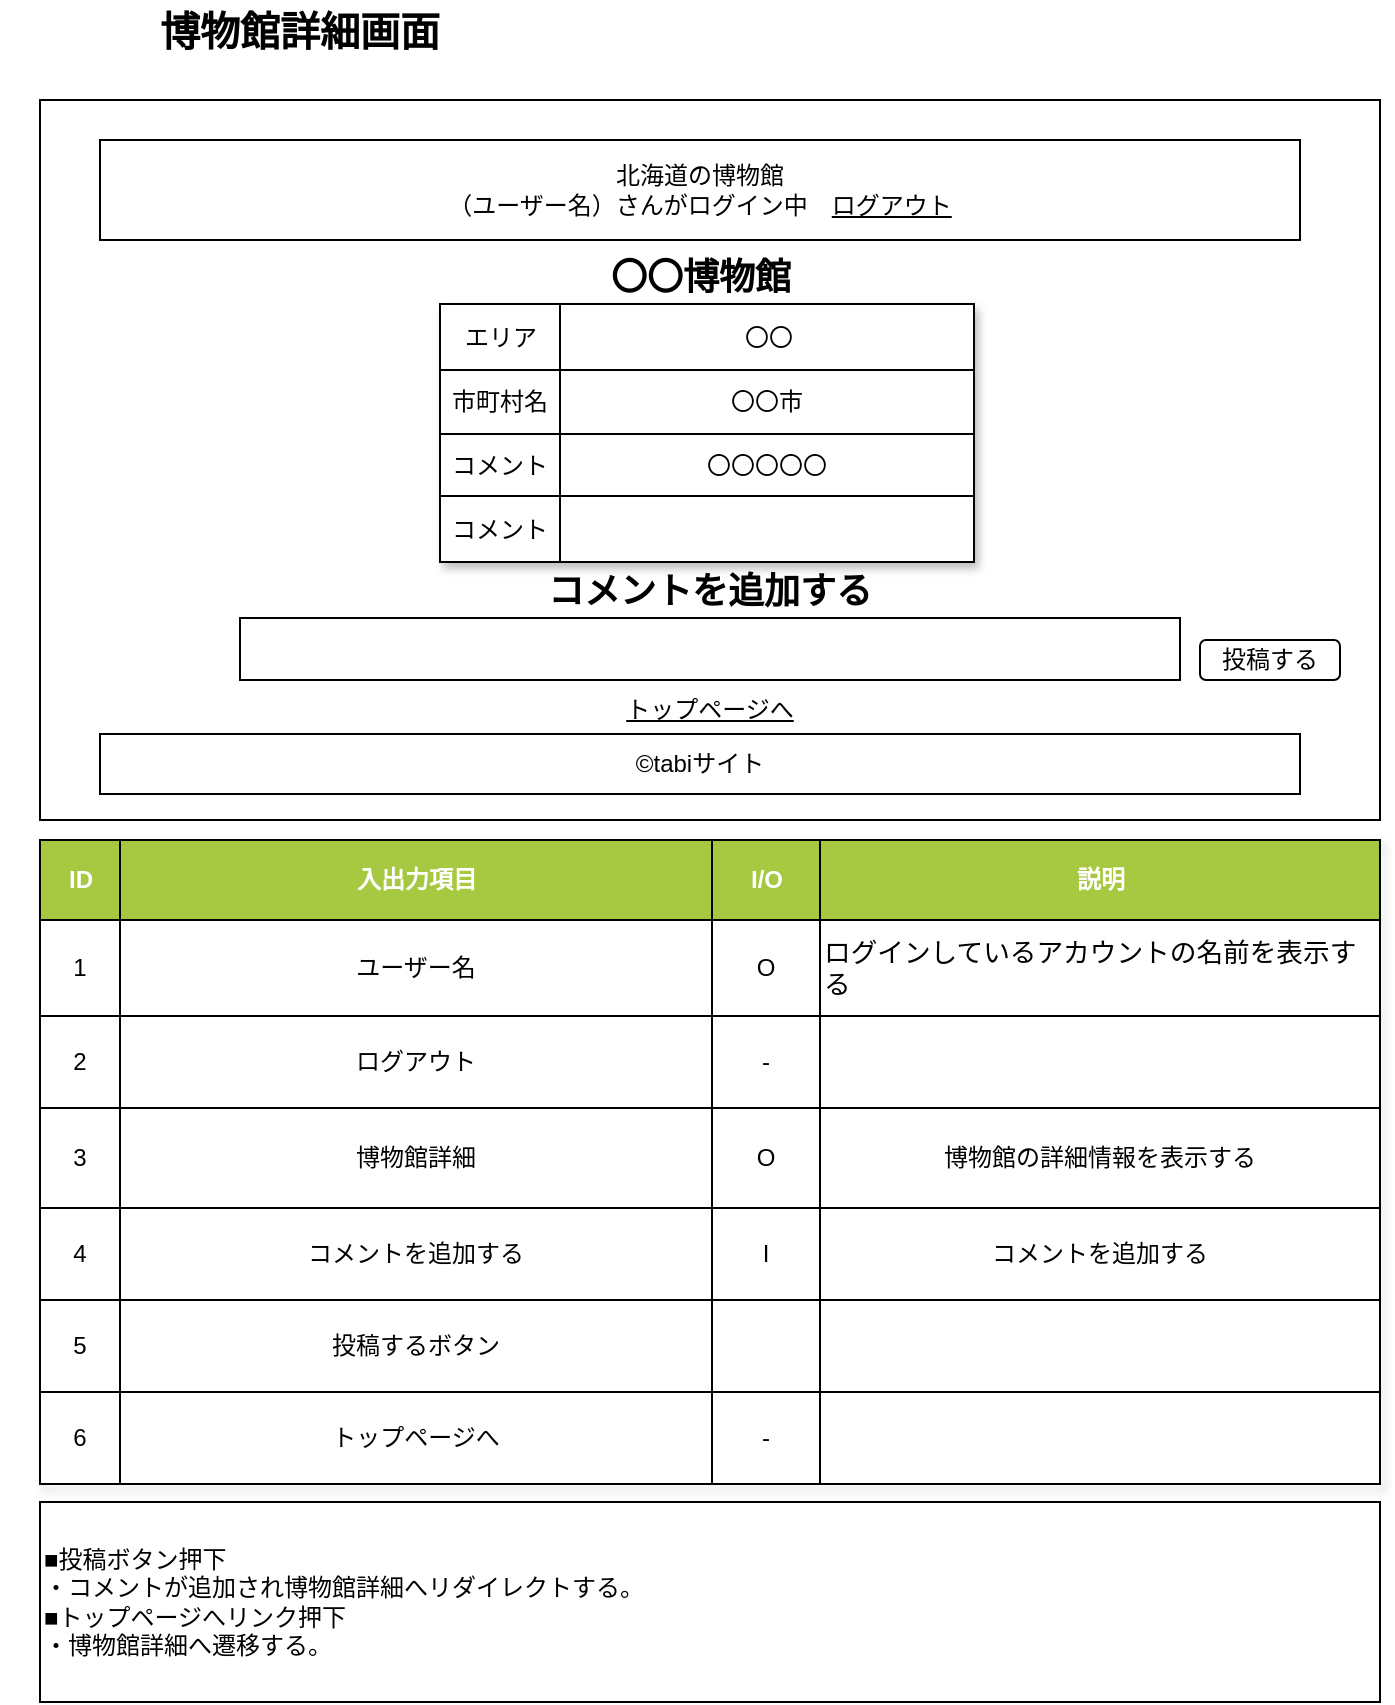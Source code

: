 <mxfile version="26.0.3">
  <diagram name="ページ1" id="6M4JSA04o4tSZDQqxiXd">
    <mxGraphModel dx="1134" dy="741" grid="1" gridSize="10" guides="1" tooltips="1" connect="1" arrows="1" fold="1" page="1" pageScale="1" pageWidth="827" pageHeight="1169" math="0" shadow="0">
      <root>
        <mxCell id="0" />
        <mxCell id="1" parent="0" />
        <mxCell id="Y2NJh6qbAwVFAdcovBLI-7" value="" style="rounded=0;whiteSpace=wrap;html=1;" parent="1" vertex="1">
          <mxGeometry x="40" y="61" width="670" height="360" as="geometry" />
        </mxCell>
        <mxCell id="Y2NJh6qbAwVFAdcovBLI-1" value="北海道の博物館&lt;div&gt;（ユーザー名）さんがログイン中　&lt;u&gt;ログアウト&lt;/u&gt;&lt;/div&gt;" style="rounded=0;whiteSpace=wrap;html=1;" parent="1" vertex="1">
          <mxGeometry x="70" y="81" width="600" height="50" as="geometry" />
        </mxCell>
        <mxCell id="Y2NJh6qbAwVFAdcovBLI-6" value="©tabiサイト" style="rounded=0;whiteSpace=wrap;html=1;" parent="1" vertex="1">
          <mxGeometry x="70" y="378" width="600" height="30" as="geometry" />
        </mxCell>
        <mxCell id="Y2NJh6qbAwVFAdcovBLI-8" value="博物館詳細画面" style="text;html=1;align=center;verticalAlign=middle;whiteSpace=wrap;rounded=0;fontStyle=1;fontSize=20;" parent="1" vertex="1">
          <mxGeometry x="20" y="11" width="300" height="30" as="geometry" />
        </mxCell>
        <mxCell id="Y2NJh6qbAwVFAdcovBLI-9" value="Assets" style="childLayout=tableLayout;recursiveResize=0;strokeColor=default;fillColor=none;shadow=1;labelBackgroundColor=none;" parent="1" vertex="1">
          <mxGeometry x="40" y="431" width="670" height="322" as="geometry" />
        </mxCell>
        <mxCell id="Y2NJh6qbAwVFAdcovBLI-10" style="shape=tableRow;horizontal=0;startSize=0;swimlaneHead=0;swimlaneBody=0;top=0;left=0;bottom=0;right=0;dropTarget=0;collapsible=0;recursiveResize=0;expand=0;fontStyle=0;strokeColor=inherit;fillColor=#ffffff;" parent="Y2NJh6qbAwVFAdcovBLI-9" vertex="1">
          <mxGeometry width="670" height="40" as="geometry" />
        </mxCell>
        <mxCell id="Y2NJh6qbAwVFAdcovBLI-11" value="ID" style="connectable=0;recursiveResize=0;strokeColor=inherit;fillColor=#A7C942;align=center;fontStyle=1;fontColor=#FFFFFF;html=1;" parent="Y2NJh6qbAwVFAdcovBLI-10" vertex="1">
          <mxGeometry width="40" height="40" as="geometry">
            <mxRectangle width="40" height="40" as="alternateBounds" />
          </mxGeometry>
        </mxCell>
        <mxCell id="Y2NJh6qbAwVFAdcovBLI-12" value="入出力項目" style="connectable=0;recursiveResize=0;strokeColor=inherit;fillColor=#A7C942;align=center;fontStyle=1;fontColor=#FFFFFF;html=1;" parent="Y2NJh6qbAwVFAdcovBLI-10" vertex="1">
          <mxGeometry x="40" width="296" height="40" as="geometry">
            <mxRectangle width="296" height="40" as="alternateBounds" />
          </mxGeometry>
        </mxCell>
        <mxCell id="Y2NJh6qbAwVFAdcovBLI-13" value="I/O" style="connectable=0;recursiveResize=0;strokeColor=inherit;fillColor=#A7C942;align=center;fontStyle=1;fontColor=#FFFFFF;html=1;" parent="Y2NJh6qbAwVFAdcovBLI-10" vertex="1">
          <mxGeometry x="336" width="54" height="40" as="geometry">
            <mxRectangle width="54" height="40" as="alternateBounds" />
          </mxGeometry>
        </mxCell>
        <mxCell id="Y2NJh6qbAwVFAdcovBLI-30" value="説明" style="connectable=0;recursiveResize=0;strokeColor=inherit;fillColor=#A7C942;align=center;fontStyle=1;fontColor=#FFFFFF;html=1;" parent="Y2NJh6qbAwVFAdcovBLI-10" vertex="1">
          <mxGeometry x="390" width="280" height="40" as="geometry">
            <mxRectangle width="280" height="40" as="alternateBounds" />
          </mxGeometry>
        </mxCell>
        <mxCell id="Y2NJh6qbAwVFAdcovBLI-14" value="" style="shape=tableRow;horizontal=0;startSize=0;swimlaneHead=0;swimlaneBody=0;top=0;left=0;bottom=0;right=0;dropTarget=0;collapsible=0;recursiveResize=0;expand=0;fontStyle=0;strokeColor=inherit;fillColor=#ffffff;" parent="Y2NJh6qbAwVFAdcovBLI-9" vertex="1">
          <mxGeometry y="40" width="670" height="48" as="geometry" />
        </mxCell>
        <mxCell id="Y2NJh6qbAwVFAdcovBLI-15" value="1" style="connectable=0;recursiveResize=0;align=center;whiteSpace=wrap;html=1;" parent="Y2NJh6qbAwVFAdcovBLI-14" vertex="1">
          <mxGeometry width="40" height="48" as="geometry">
            <mxRectangle width="40" height="48" as="alternateBounds" />
          </mxGeometry>
        </mxCell>
        <mxCell id="Y2NJh6qbAwVFAdcovBLI-16" value="ユーザー名" style="connectable=0;recursiveResize=0;align=center;whiteSpace=wrap;html=1;" parent="Y2NJh6qbAwVFAdcovBLI-14" vertex="1">
          <mxGeometry x="40" width="296" height="48" as="geometry">
            <mxRectangle width="296" height="48" as="alternateBounds" />
          </mxGeometry>
        </mxCell>
        <mxCell id="Y2NJh6qbAwVFAdcovBLI-17" value="O" style="connectable=0;recursiveResize=0;align=center;whiteSpace=wrap;html=1;" parent="Y2NJh6qbAwVFAdcovBLI-14" vertex="1">
          <mxGeometry x="336" width="54" height="48" as="geometry">
            <mxRectangle width="54" height="48" as="alternateBounds" />
          </mxGeometry>
        </mxCell>
        <mxCell id="Y2NJh6qbAwVFAdcovBLI-31" value="&lt;span id=&quot;docs-internal-guid-e7bd700f-7fff-596b-55c4-641bc872b343&quot;&gt;&lt;span style=&quot;font-size: 10pt; font-family: Arial, sans-serif; background-color: transparent; font-variant-numeric: normal; font-variant-east-asian: normal; font-variant-alternates: normal; font-variant-position: normal; vertical-align: baseline; white-space-collapse: preserve;&quot;&gt;ログインしているアカウントの名前を表示する&lt;/span&gt;&lt;/span&gt;" style="connectable=0;recursiveResize=0;align=left;whiteSpace=wrap;html=1;" parent="Y2NJh6qbAwVFAdcovBLI-14" vertex="1">
          <mxGeometry x="390" width="280" height="48" as="geometry">
            <mxRectangle width="280" height="48" as="alternateBounds" />
          </mxGeometry>
        </mxCell>
        <mxCell id="Y2NJh6qbAwVFAdcovBLI-18" value="" style="shape=tableRow;horizontal=0;startSize=0;swimlaneHead=0;swimlaneBody=0;top=0;left=0;bottom=0;right=0;dropTarget=0;collapsible=0;recursiveResize=0;expand=0;fontStyle=1;strokeColor=inherit;fillColor=#EAF2D3;" parent="Y2NJh6qbAwVFAdcovBLI-9" vertex="1">
          <mxGeometry y="88" width="670" height="46" as="geometry" />
        </mxCell>
        <mxCell id="Y2NJh6qbAwVFAdcovBLI-19" value="2" style="connectable=0;recursiveResize=0;whiteSpace=wrap;html=1;" parent="Y2NJh6qbAwVFAdcovBLI-18" vertex="1">
          <mxGeometry width="40" height="46" as="geometry">
            <mxRectangle width="40" height="46" as="alternateBounds" />
          </mxGeometry>
        </mxCell>
        <mxCell id="Y2NJh6qbAwVFAdcovBLI-20" value="ログアウト" style="connectable=0;recursiveResize=0;whiteSpace=wrap;html=1;" parent="Y2NJh6qbAwVFAdcovBLI-18" vertex="1">
          <mxGeometry x="40" width="296" height="46" as="geometry">
            <mxRectangle width="296" height="46" as="alternateBounds" />
          </mxGeometry>
        </mxCell>
        <mxCell id="Y2NJh6qbAwVFAdcovBLI-21" value="-" style="connectable=0;recursiveResize=0;whiteSpace=wrap;html=1;" parent="Y2NJh6qbAwVFAdcovBLI-18" vertex="1">
          <mxGeometry x="336" width="54" height="46" as="geometry">
            <mxRectangle width="54" height="46" as="alternateBounds" />
          </mxGeometry>
        </mxCell>
        <mxCell id="Y2NJh6qbAwVFAdcovBLI-32" style="connectable=0;recursiveResize=0;whiteSpace=wrap;html=1;" parent="Y2NJh6qbAwVFAdcovBLI-18" vertex="1">
          <mxGeometry x="390" width="280" height="46" as="geometry">
            <mxRectangle width="280" height="46" as="alternateBounds" />
          </mxGeometry>
        </mxCell>
        <mxCell id="Y2NJh6qbAwVFAdcovBLI-22" value="" style="shape=tableRow;horizontal=0;startSize=0;swimlaneHead=0;swimlaneBody=0;top=0;left=0;bottom=0;right=0;dropTarget=0;collapsible=0;recursiveResize=0;expand=0;fontStyle=0;strokeColor=inherit;fillColor=#ffffff;" parent="Y2NJh6qbAwVFAdcovBLI-9" vertex="1">
          <mxGeometry y="134" width="670" height="50" as="geometry" />
        </mxCell>
        <mxCell id="Y2NJh6qbAwVFAdcovBLI-23" value="3" style="connectable=0;recursiveResize=0;fontStyle=0;align=center;whiteSpace=wrap;html=1;" parent="Y2NJh6qbAwVFAdcovBLI-22" vertex="1">
          <mxGeometry width="40" height="50" as="geometry">
            <mxRectangle width="40" height="50" as="alternateBounds" />
          </mxGeometry>
        </mxCell>
        <mxCell id="Y2NJh6qbAwVFAdcovBLI-24" value="博物館詳細" style="connectable=0;recursiveResize=0;fontStyle=0;align=center;whiteSpace=wrap;html=1;" parent="Y2NJh6qbAwVFAdcovBLI-22" vertex="1">
          <mxGeometry x="40" width="296" height="50" as="geometry">
            <mxRectangle width="296" height="50" as="alternateBounds" />
          </mxGeometry>
        </mxCell>
        <mxCell id="Y2NJh6qbAwVFAdcovBLI-25" value="O" style="connectable=0;recursiveResize=0;fontStyle=0;align=center;whiteSpace=wrap;html=1;" parent="Y2NJh6qbAwVFAdcovBLI-22" vertex="1">
          <mxGeometry x="336" width="54" height="50" as="geometry">
            <mxRectangle width="54" height="50" as="alternateBounds" />
          </mxGeometry>
        </mxCell>
        <mxCell id="Y2NJh6qbAwVFAdcovBLI-33" value="博物館の詳細情報を表示する" style="connectable=0;recursiveResize=0;fontStyle=0;align=center;whiteSpace=wrap;html=1;" parent="Y2NJh6qbAwVFAdcovBLI-22" vertex="1">
          <mxGeometry x="390" width="280" height="50" as="geometry">
            <mxRectangle width="280" height="50" as="alternateBounds" />
          </mxGeometry>
        </mxCell>
        <mxCell id="Y2NJh6qbAwVFAdcovBLI-26" value="" style="shape=tableRow;horizontal=0;startSize=0;swimlaneHead=0;swimlaneBody=0;top=0;left=0;bottom=0;right=0;dropTarget=0;collapsible=0;recursiveResize=0;expand=0;fontStyle=1;strokeColor=inherit;fillColor=#EAF2D3;" parent="Y2NJh6qbAwVFAdcovBLI-9" vertex="1">
          <mxGeometry y="184" width="670" height="46" as="geometry" />
        </mxCell>
        <mxCell id="Y2NJh6qbAwVFAdcovBLI-27" value="4" style="connectable=0;recursiveResize=0;whiteSpace=wrap;html=1;" parent="Y2NJh6qbAwVFAdcovBLI-26" vertex="1">
          <mxGeometry width="40" height="46" as="geometry">
            <mxRectangle width="40" height="46" as="alternateBounds" />
          </mxGeometry>
        </mxCell>
        <mxCell id="Y2NJh6qbAwVFAdcovBLI-28" value="コメントを追加する" style="connectable=0;recursiveResize=0;whiteSpace=wrap;html=1;" parent="Y2NJh6qbAwVFAdcovBLI-26" vertex="1">
          <mxGeometry x="40" width="296" height="46" as="geometry">
            <mxRectangle width="296" height="46" as="alternateBounds" />
          </mxGeometry>
        </mxCell>
        <mxCell id="Y2NJh6qbAwVFAdcovBLI-29" value="I" style="connectable=0;recursiveResize=0;whiteSpace=wrap;html=1;" parent="Y2NJh6qbAwVFAdcovBLI-26" vertex="1">
          <mxGeometry x="336" width="54" height="46" as="geometry">
            <mxRectangle width="54" height="46" as="alternateBounds" />
          </mxGeometry>
        </mxCell>
        <mxCell id="Y2NJh6qbAwVFAdcovBLI-34" value="コメントを追加する" style="connectable=0;recursiveResize=0;whiteSpace=wrap;html=1;" parent="Y2NJh6qbAwVFAdcovBLI-26" vertex="1">
          <mxGeometry x="390" width="280" height="46" as="geometry">
            <mxRectangle width="280" height="46" as="alternateBounds" />
          </mxGeometry>
        </mxCell>
        <mxCell id="Y2NJh6qbAwVFAdcovBLI-35" style="shape=tableRow;horizontal=0;startSize=0;swimlaneHead=0;swimlaneBody=0;top=0;left=0;bottom=0;right=0;dropTarget=0;collapsible=0;recursiveResize=0;expand=0;fontStyle=1;strokeColor=inherit;fillColor=#EAF2D3;" parent="Y2NJh6qbAwVFAdcovBLI-9" vertex="1">
          <mxGeometry y="230" width="670" height="46" as="geometry" />
        </mxCell>
        <mxCell id="Y2NJh6qbAwVFAdcovBLI-36" value="5" style="connectable=0;recursiveResize=0;whiteSpace=wrap;html=1;" parent="Y2NJh6qbAwVFAdcovBLI-35" vertex="1">
          <mxGeometry width="40" height="46" as="geometry">
            <mxRectangle width="40" height="46" as="alternateBounds" />
          </mxGeometry>
        </mxCell>
        <mxCell id="Y2NJh6qbAwVFAdcovBLI-37" value="投稿するボタン" style="connectable=0;recursiveResize=0;whiteSpace=wrap;html=1;" parent="Y2NJh6qbAwVFAdcovBLI-35" vertex="1">
          <mxGeometry x="40" width="296" height="46" as="geometry">
            <mxRectangle width="296" height="46" as="alternateBounds" />
          </mxGeometry>
        </mxCell>
        <mxCell id="Y2NJh6qbAwVFAdcovBLI-38" value="" style="connectable=0;recursiveResize=0;whiteSpace=wrap;html=1;" parent="Y2NJh6qbAwVFAdcovBLI-35" vertex="1">
          <mxGeometry x="336" width="54" height="46" as="geometry">
            <mxRectangle width="54" height="46" as="alternateBounds" />
          </mxGeometry>
        </mxCell>
        <mxCell id="Y2NJh6qbAwVFAdcovBLI-39" style="connectable=0;recursiveResize=0;whiteSpace=wrap;html=1;" parent="Y2NJh6qbAwVFAdcovBLI-35" vertex="1">
          <mxGeometry x="390" width="280" height="46" as="geometry">
            <mxRectangle width="280" height="46" as="alternateBounds" />
          </mxGeometry>
        </mxCell>
        <mxCell id="T131IW_iJzi8oFbnsXrx-2" style="shape=tableRow;horizontal=0;startSize=0;swimlaneHead=0;swimlaneBody=0;top=0;left=0;bottom=0;right=0;dropTarget=0;collapsible=0;recursiveResize=0;expand=0;fontStyle=1;strokeColor=inherit;fillColor=#EAF2D3;" vertex="1" parent="Y2NJh6qbAwVFAdcovBLI-9">
          <mxGeometry y="276" width="670" height="46" as="geometry" />
        </mxCell>
        <mxCell id="T131IW_iJzi8oFbnsXrx-3" value="6" style="connectable=0;recursiveResize=0;whiteSpace=wrap;html=1;" vertex="1" parent="T131IW_iJzi8oFbnsXrx-2">
          <mxGeometry width="40" height="46" as="geometry">
            <mxRectangle width="40" height="46" as="alternateBounds" />
          </mxGeometry>
        </mxCell>
        <mxCell id="T131IW_iJzi8oFbnsXrx-4" value="トップページへ" style="connectable=0;recursiveResize=0;whiteSpace=wrap;html=1;" vertex="1" parent="T131IW_iJzi8oFbnsXrx-2">
          <mxGeometry x="40" width="296" height="46" as="geometry">
            <mxRectangle width="296" height="46" as="alternateBounds" />
          </mxGeometry>
        </mxCell>
        <mxCell id="T131IW_iJzi8oFbnsXrx-5" value="-" style="connectable=0;recursiveResize=0;whiteSpace=wrap;html=1;" vertex="1" parent="T131IW_iJzi8oFbnsXrx-2">
          <mxGeometry x="336" width="54" height="46" as="geometry">
            <mxRectangle width="54" height="46" as="alternateBounds" />
          </mxGeometry>
        </mxCell>
        <mxCell id="T131IW_iJzi8oFbnsXrx-6" style="connectable=0;recursiveResize=0;whiteSpace=wrap;html=1;" vertex="1" parent="T131IW_iJzi8oFbnsXrx-2">
          <mxGeometry x="390" width="280" height="46" as="geometry">
            <mxRectangle width="280" height="46" as="alternateBounds" />
          </mxGeometry>
        </mxCell>
        <mxCell id="Y2NJh6qbAwVFAdcovBLI-44" value="〇〇博物館" style="text;html=1;align=center;verticalAlign=middle;whiteSpace=wrap;rounded=0;fontStyle=1;fontSize=18;" parent="1" vertex="1">
          <mxGeometry x="302.5" y="135" width="135" height="30" as="geometry" />
        </mxCell>
        <mxCell id="Y2NJh6qbAwVFAdcovBLI-46" value="Assets" style="childLayout=tableLayout;recursiveResize=0;shadow=1;" parent="1" vertex="1">
          <mxGeometry x="240" y="163" width="267" height="129" as="geometry" />
        </mxCell>
        <mxCell id="Y2NJh6qbAwVFAdcovBLI-47" style="shape=tableRow;horizontal=0;startSize=0;swimlaneHead=0;swimlaneBody=0;top=0;left=0;bottom=0;right=0;dropTarget=0;collapsible=0;recursiveResize=0;expand=0;fontStyle=0;strokeColor=inherit;fillColor=#ffffff;" parent="Y2NJh6qbAwVFAdcovBLI-46" vertex="1">
          <mxGeometry width="267" height="33" as="geometry" />
        </mxCell>
        <mxCell id="Y2NJh6qbAwVFAdcovBLI-48" value="エリア" style="connectable=0;recursiveResize=0;align=center;fontStyle=0;html=1;" parent="Y2NJh6qbAwVFAdcovBLI-47" vertex="1">
          <mxGeometry width="60" height="33" as="geometry">
            <mxRectangle width="60" height="33" as="alternateBounds" />
          </mxGeometry>
        </mxCell>
        <mxCell id="Y2NJh6qbAwVFAdcovBLI-49" value="〇〇" style="connectable=0;recursiveResize=0;align=center;fontStyle=0;html=1;" parent="Y2NJh6qbAwVFAdcovBLI-47" vertex="1">
          <mxGeometry x="60" width="207" height="33" as="geometry">
            <mxRectangle width="207" height="33" as="alternateBounds" />
          </mxGeometry>
        </mxCell>
        <mxCell id="Y2NJh6qbAwVFAdcovBLI-51" value="" style="shape=tableRow;horizontal=0;startSize=0;swimlaneHead=0;swimlaneBody=0;top=0;left=0;bottom=0;right=0;dropTarget=0;collapsible=0;recursiveResize=0;expand=0;fontStyle=0;strokeColor=inherit;fillColor=#ffffff;" parent="Y2NJh6qbAwVFAdcovBLI-46" vertex="1">
          <mxGeometry y="33" width="267" height="32" as="geometry" />
        </mxCell>
        <mxCell id="Y2NJh6qbAwVFAdcovBLI-52" value="市町村名" style="connectable=0;recursiveResize=0;align=center;whiteSpace=wrap;html=1;" parent="Y2NJh6qbAwVFAdcovBLI-51" vertex="1">
          <mxGeometry width="60" height="32" as="geometry">
            <mxRectangle width="60" height="32" as="alternateBounds" />
          </mxGeometry>
        </mxCell>
        <mxCell id="Y2NJh6qbAwVFAdcovBLI-53" value="〇〇市" style="connectable=0;recursiveResize=0;align=center;whiteSpace=wrap;html=1;" parent="Y2NJh6qbAwVFAdcovBLI-51" vertex="1">
          <mxGeometry x="60" width="207" height="32" as="geometry">
            <mxRectangle width="207" height="32" as="alternateBounds" />
          </mxGeometry>
        </mxCell>
        <mxCell id="Y2NJh6qbAwVFAdcovBLI-55" value="" style="shape=tableRow;horizontal=0;startSize=0;swimlaneHead=0;swimlaneBody=0;top=0;left=0;bottom=0;right=0;dropTarget=0;collapsible=0;recursiveResize=0;expand=0;fontStyle=1;strokeColor=inherit;fillColor=#EAF2D3;" parent="Y2NJh6qbAwVFAdcovBLI-46" vertex="1">
          <mxGeometry y="65" width="267" height="31" as="geometry" />
        </mxCell>
        <mxCell id="Y2NJh6qbAwVFAdcovBLI-56" value="コメント" style="connectable=0;recursiveResize=0;whiteSpace=wrap;html=1;" parent="Y2NJh6qbAwVFAdcovBLI-55" vertex="1">
          <mxGeometry width="60" height="31" as="geometry">
            <mxRectangle width="60" height="31" as="alternateBounds" />
          </mxGeometry>
        </mxCell>
        <mxCell id="Y2NJh6qbAwVFAdcovBLI-57" value="〇〇〇〇〇" style="connectable=0;recursiveResize=0;whiteSpace=wrap;html=1;" parent="Y2NJh6qbAwVFAdcovBLI-55" vertex="1">
          <mxGeometry x="60" width="207" height="31" as="geometry">
            <mxRectangle width="207" height="31" as="alternateBounds" />
          </mxGeometry>
        </mxCell>
        <mxCell id="Y2NJh6qbAwVFAdcovBLI-59" value="" style="shape=tableRow;horizontal=0;startSize=0;swimlaneHead=0;swimlaneBody=0;top=0;left=0;bottom=0;right=0;dropTarget=0;collapsible=0;recursiveResize=0;expand=0;fontStyle=0;strokeColor=inherit;fillColor=#ffffff;" parent="Y2NJh6qbAwVFAdcovBLI-46" vertex="1">
          <mxGeometry y="96" width="267" height="33" as="geometry" />
        </mxCell>
        <mxCell id="Y2NJh6qbAwVFAdcovBLI-60" value="コメント" style="connectable=0;recursiveResize=0;fontStyle=0;align=center;whiteSpace=wrap;html=1;" parent="Y2NJh6qbAwVFAdcovBLI-59" vertex="1">
          <mxGeometry width="60" height="33" as="geometry">
            <mxRectangle width="60" height="33" as="alternateBounds" />
          </mxGeometry>
        </mxCell>
        <mxCell id="Y2NJh6qbAwVFAdcovBLI-61" value="" style="connectable=0;recursiveResize=0;fontStyle=0;align=center;whiteSpace=wrap;html=1;" parent="Y2NJh6qbAwVFAdcovBLI-59" vertex="1">
          <mxGeometry x="60" width="207" height="33" as="geometry">
            <mxRectangle width="207" height="33" as="alternateBounds" />
          </mxGeometry>
        </mxCell>
        <mxCell id="09m8I87OX62AaEF6AYU1-1" value="■投稿ボタン押下&lt;div&gt;・コメントが追加され博物館詳細へリダイレクトする。&lt;/div&gt;&lt;div&gt;■トップページへリンク押下&lt;/div&gt;&lt;div&gt;・博物館詳細へ遷移する。&lt;/div&gt;" style="rounded=0;whiteSpace=wrap;html=1;align=left;" parent="1" vertex="1">
          <mxGeometry x="40" y="762" width="670" height="100" as="geometry" />
        </mxCell>
        <mxCell id="zCFuo9vTvBrpMRriDI-9-1" value="コメントを追加する" style="text;html=1;align=center;verticalAlign=middle;whiteSpace=wrap;rounded=0;fontStyle=1;fontSize=18;" parent="1" vertex="1">
          <mxGeometry x="281.25" y="292" width="187.5" height="30" as="geometry" />
        </mxCell>
        <mxCell id="zCFuo9vTvBrpMRriDI-9-2" value="" style="rounded=0;whiteSpace=wrap;html=1;" parent="1" vertex="1">
          <mxGeometry x="140" y="320" width="470" height="31" as="geometry" />
        </mxCell>
        <mxCell id="zCFuo9vTvBrpMRriDI-9-4" value="投稿する" style="rounded=1;whiteSpace=wrap;html=1;" parent="1" vertex="1">
          <mxGeometry x="620" y="331" width="70" height="20" as="geometry" />
        </mxCell>
        <mxCell id="T131IW_iJzi8oFbnsXrx-1" value="トップページへ" style="text;html=1;align=center;verticalAlign=middle;whiteSpace=wrap;rounded=0;fontStyle=4" vertex="1" parent="1">
          <mxGeometry x="320" y="351" width="110" height="30" as="geometry" />
        </mxCell>
      </root>
    </mxGraphModel>
  </diagram>
</mxfile>

